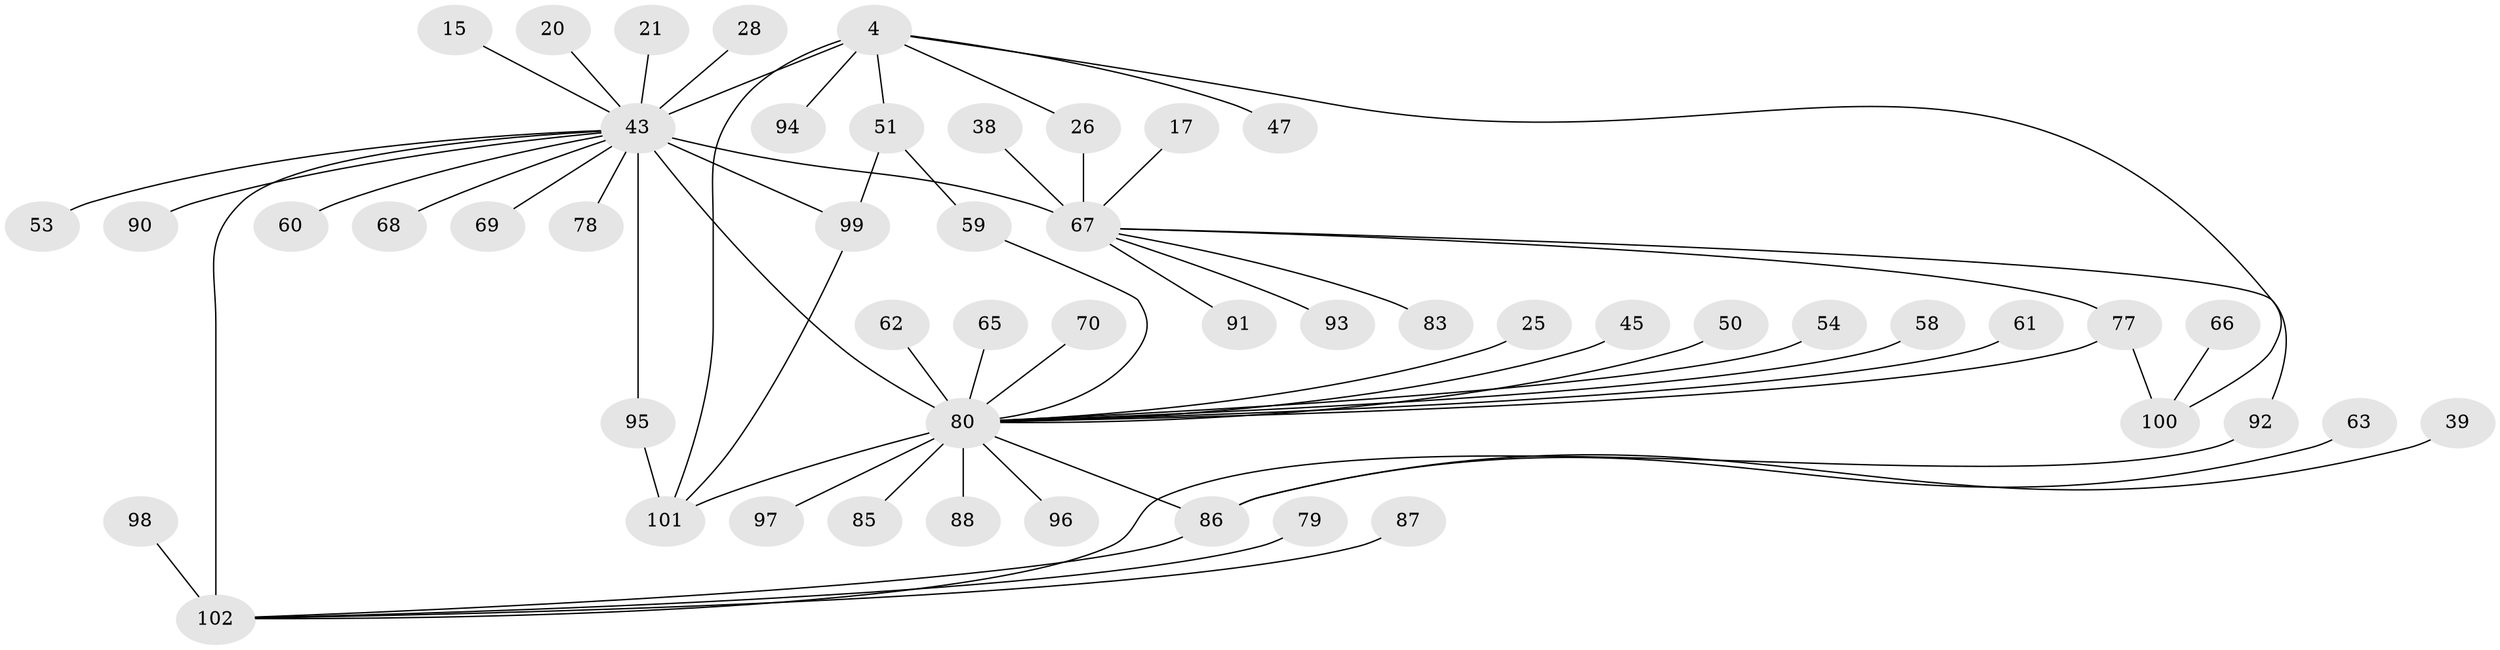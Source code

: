 // original degree distribution, {12: 0.00980392156862745, 7: 0.0196078431372549, 24: 0.00980392156862745, 10: 0.00980392156862745, 13: 0.00980392156862745, 3: 0.17647058823529413, 8: 0.0196078431372549, 4: 0.08823529411764706, 2: 0.1568627450980392, 11: 0.0196078431372549, 5: 0.029411764705882353, 1: 0.45098039215686275}
// Generated by graph-tools (version 1.1) at 2025/46/03/09/25 04:46:58]
// undirected, 51 vertices, 60 edges
graph export_dot {
graph [start="1"]
  node [color=gray90,style=filled];
  4;
  15;
  17;
  20;
  21;
  25;
  26 [super="+11"];
  28;
  38;
  39;
  43 [super="+2+3"];
  45;
  47;
  50;
  51 [super="+46"];
  53;
  54;
  58;
  59 [super="+31"];
  60;
  61;
  62;
  63;
  65 [super="+52"];
  66;
  67 [super="+57+41"];
  68;
  69 [super="+49"];
  70;
  77;
  78;
  79;
  80 [super="+76+27+40"];
  83;
  85 [super="+35"];
  86 [super="+75"];
  87;
  88;
  90 [super="+55+84"];
  91;
  92 [super="+73"];
  93;
  94;
  95 [super="+48"];
  96;
  97;
  98;
  99 [super="+64"];
  100 [super="+18"];
  101 [super="+23+32+74+89"];
  102 [super="+29+72+81+82"];
  4 -- 47;
  4 -- 94;
  4 -- 51;
  4 -- 43 [weight=2];
  4 -- 26;
  4 -- 101 [weight=2];
  4 -- 100 [weight=2];
  15 -- 43;
  17 -- 67;
  20 -- 43;
  21 -- 43;
  25 -- 80;
  26 -- 67;
  28 -- 43;
  38 -- 67;
  39 -- 86;
  43 -- 80 [weight=9];
  43 -- 67 [weight=5];
  43 -- 68;
  43 -- 78;
  43 -- 99 [weight=2];
  43 -- 53;
  43 -- 60;
  43 -- 90;
  43 -- 102 [weight=5];
  43 -- 95;
  43 -- 69;
  45 -- 80;
  50 -- 80;
  51 -- 99 [weight=3];
  51 -- 59;
  54 -- 80;
  58 -- 80;
  59 -- 80;
  61 -- 80;
  62 -- 80;
  63 -- 86;
  65 -- 80;
  66 -- 100;
  67 -- 77;
  67 -- 83;
  67 -- 91;
  67 -- 93;
  67 -- 92;
  70 -- 80;
  77 -- 80;
  77 -- 100;
  79 -- 102;
  80 -- 96;
  80 -- 97;
  80 -- 101 [weight=3];
  80 -- 88;
  80 -- 85;
  80 -- 86 [weight=4];
  86 -- 102 [weight=2];
  87 -- 102;
  92 -- 102;
  95 -- 101;
  98 -- 102;
  99 -- 101;
}
